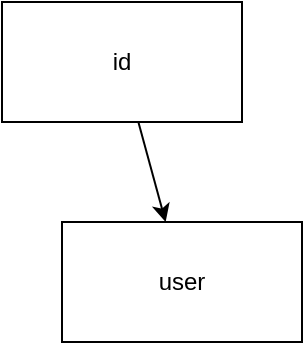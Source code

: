<mxfile>
    <diagram id="ePqUF6TWvNPFkmy5MqQ0" name="Страница 1">
        <mxGraphModel dx="1130" dy="779" grid="1" gridSize="10" guides="1" tooltips="1" connect="1" arrows="1" fold="1" page="1" pageScale="1" pageWidth="827" pageHeight="1169" math="0" shadow="0">
            <root>
                <mxCell id="0"/>
                <mxCell id="1" parent="0"/>
                <mxCell id="4" style="edgeStyle=none;html=1;" edge="1" parent="1" source="2" target="3">
                    <mxGeometry relative="1" as="geometry"/>
                </mxCell>
                <mxCell id="2" value="id" style="rounded=0;whiteSpace=wrap;html=1;" vertex="1" parent="1">
                    <mxGeometry x="110" y="90" width="120" height="60" as="geometry"/>
                </mxCell>
                <mxCell id="3" value="user" style="rounded=0;whiteSpace=wrap;html=1;" vertex="1" parent="1">
                    <mxGeometry x="140" y="200" width="120" height="60" as="geometry"/>
                </mxCell>
            </root>
        </mxGraphModel>
    </diagram>
</mxfile>